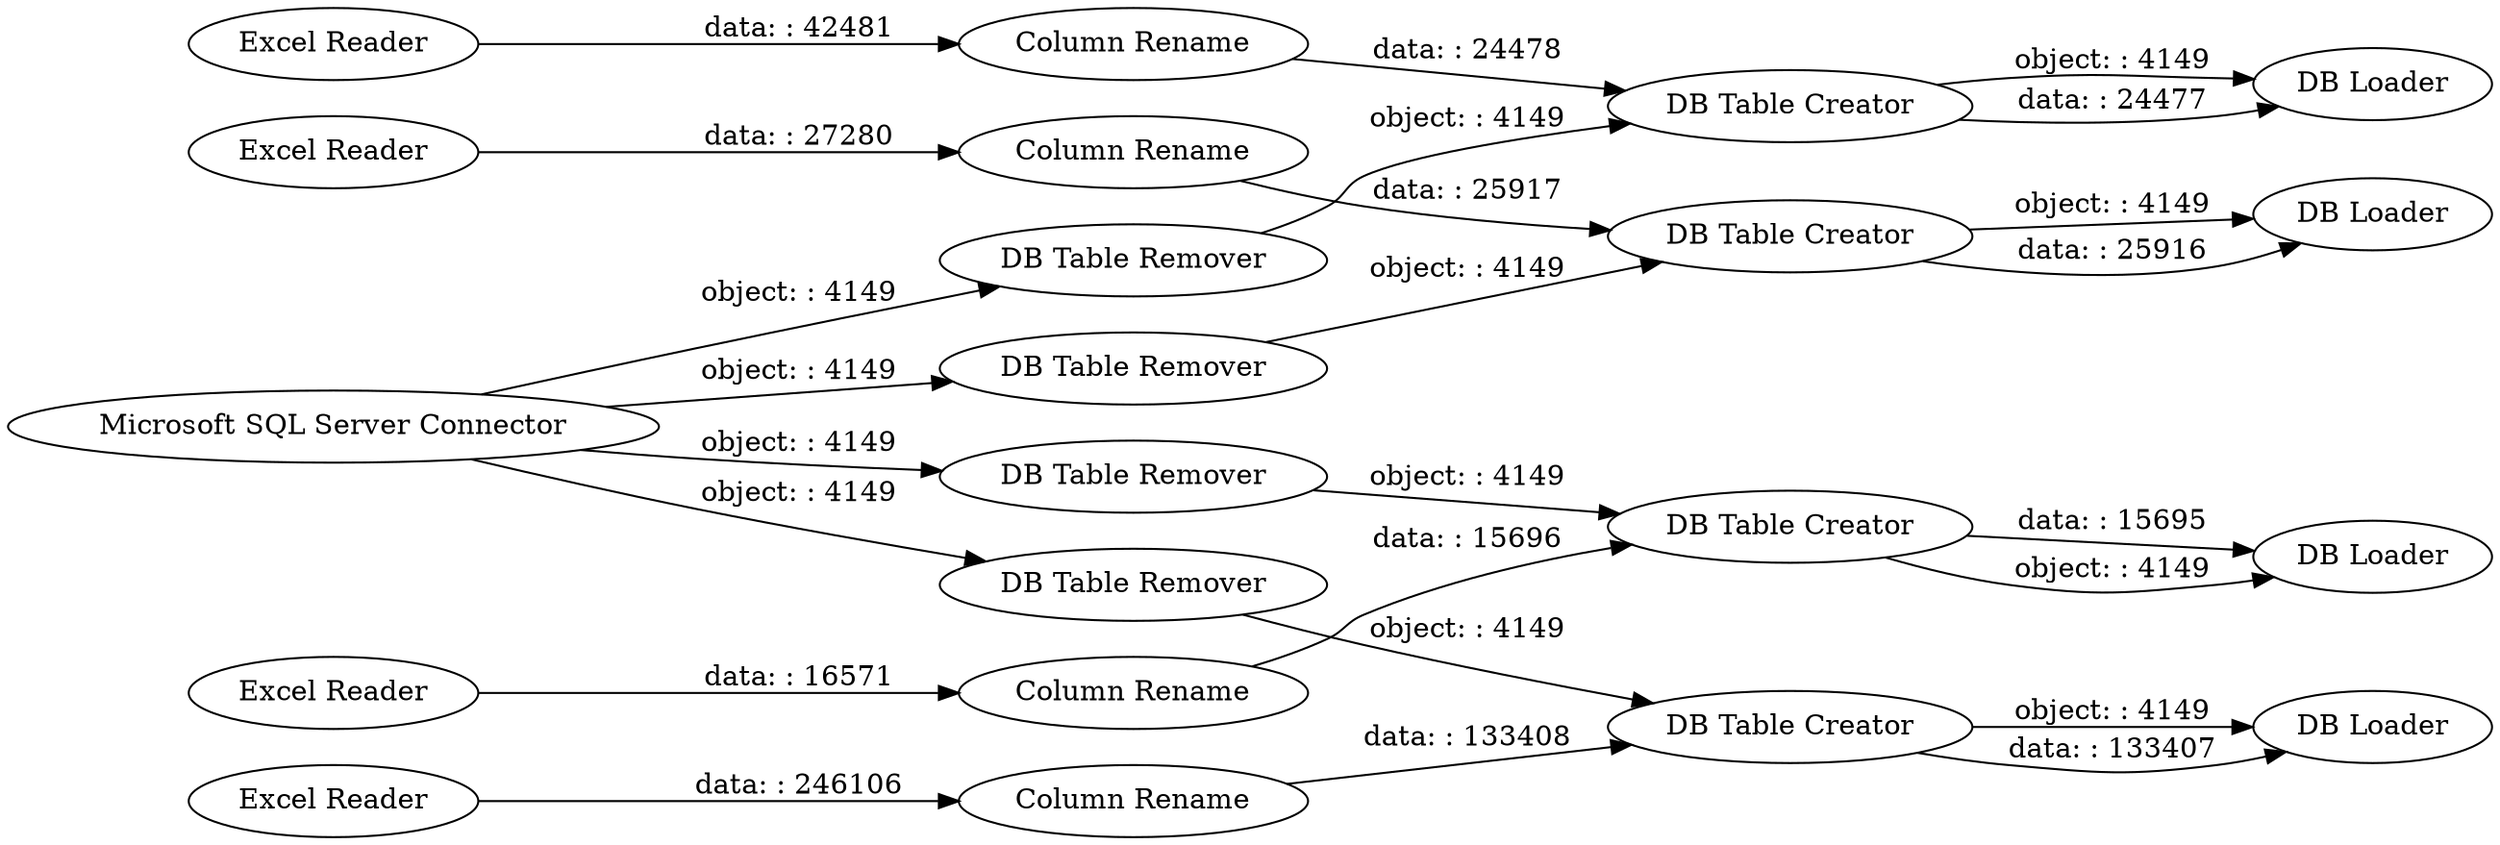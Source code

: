 digraph {
	"7284624661904080278_7" [label="DB Table Creator"]
	"7284624661904080278_16" [label="Excel Reader"]
	"7284624661904080278_27" [label="Column Rename"]
	"7284624661904080278_6" [label="Microsoft SQL Server Connector"]
	"7284624661904080278_24" [label="DB Loader"]
	"7284624661904080278_25" [label="Column Rename"]
	"7284624661904080278_23" [label="DB Table Creator"]
	"7284624661904080278_1" [label="Excel Reader"]
	"7284624661904080278_18" [label="DB Table Remover"]
	"7284624661904080278_10" [label="DB Table Remover"]
	"7284624661904080278_9" [label="Column Rename"]
	"7284624661904080278_15" [label="DB Table Remover"]
	"7284624661904080278_21" [label="Column Rename"]
	"7284624661904080278_28" [label="DB Table Creator"]
	"7284624661904080278_26" [label="Excel Reader"]
	"7284624661904080278_20" [label="DB Loader"]
	"7284624661904080278_8" [label="DB Loader"]
	"7284624661904080278_22" [label="Excel Reader"]
	"7284624661904080278_17" [label="DB Table Remover"]
	"7284624661904080278_13" [label="DB Loader"]
	"7284624661904080278_19" [label="DB Table Creator"]
	"7284624661904080278_16" -> "7284624661904080278_27" [label="data: : 246106"]
	"7284624661904080278_23" -> "7284624661904080278_24" [label="object: : 4149"]
	"7284624661904080278_7" -> "7284624661904080278_8" [label="object: : 4149"]
	"7284624661904080278_28" -> "7284624661904080278_13" [label="object: : 4149"]
	"7284624661904080278_6" -> "7284624661904080278_17" [label="object: : 4149"]
	"7284624661904080278_19" -> "7284624661904080278_20" [label="data: : 15695"]
	"7284624661904080278_25" -> "7284624661904080278_23" [label="data: : 25917"]
	"7284624661904080278_15" -> "7284624661904080278_28" [label="object: : 4149"]
	"7284624661904080278_9" -> "7284624661904080278_7" [label="data: : 24478"]
	"7284624661904080278_6" -> "7284624661904080278_15" [label="object: : 4149"]
	"7284624661904080278_7" -> "7284624661904080278_8" [label="data: : 24477"]
	"7284624661904080278_1" -> "7284624661904080278_9" [label="data: : 42481"]
	"7284624661904080278_22" -> "7284624661904080278_21" [label="data: : 16571"]
	"7284624661904080278_26" -> "7284624661904080278_25" [label="data: : 27280"]
	"7284624661904080278_10" -> "7284624661904080278_7" [label="object: : 4149"]
	"7284624661904080278_6" -> "7284624661904080278_10" [label="object: : 4149"]
	"7284624661904080278_21" -> "7284624661904080278_19" [label="data: : 15696"]
	"7284624661904080278_18" -> "7284624661904080278_23" [label="object: : 4149"]
	"7284624661904080278_19" -> "7284624661904080278_20" [label="object: : 4149"]
	"7284624661904080278_6" -> "7284624661904080278_18" [label="object: : 4149"]
	"7284624661904080278_17" -> "7284624661904080278_19" [label="object: : 4149"]
	"7284624661904080278_27" -> "7284624661904080278_28" [label="data: : 133408"]
	"7284624661904080278_23" -> "7284624661904080278_24" [label="data: : 25916"]
	"7284624661904080278_28" -> "7284624661904080278_13" [label="data: : 133407"]
	rankdir=LR
}

